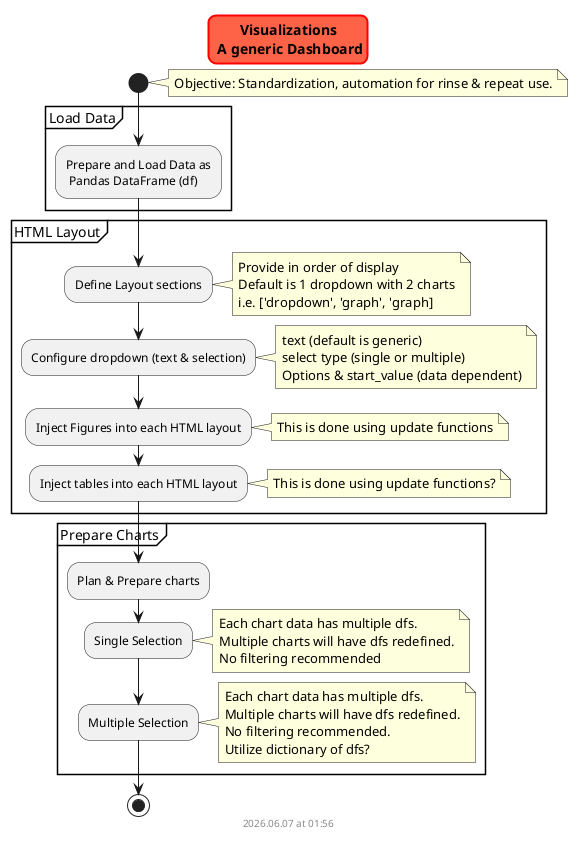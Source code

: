 @startuml visualization_architecture
skinparam titleBorderRoundCorner 15
skinparam titleBorderThickness 2
skinparam titleBorderColor red
skinparam titleBackgroundColor Tomato

title Visualizations\n A generic Dashboard

start

    note right
        Objective: Standardization, automation for rinse & repeat use.
    end note

    partition "Load Data" {

        :Prepare and Load Data as 
         Pandas DataFrame (df);

    }

    partition "HTML Layout" {


        :Define Layout sections;
            note right
                Provide in order of display
                Default is 1 dropdown with 2 charts
                i.e. ['dropdown', 'graph', 'graph]
            end note

        :Configure dropdown (text & selection);
            note right
                text (default is generic)
                select type (single or multiple)
                Options & start_value (data dependent)
            end note

        :Inject Figures into each HTML layout;
            note right
                This is done using update functions
            end note

        :Inject tables into each HTML layout;
            note right
                This is done using update functions?
            end note

    }

    partition "Prepare Charts" {
        
        :Plan & Prepare charts;

        :Single Selection;
            note right
                Each chart data has multiple dfs. 
                Multiple charts will have dfs redefined.
                No filtering recommended
            end note

        :Multiple Selection;
            note right
                Each chart data has multiple dfs.
                Multiple charts will have dfs redefined.
                No filtering recommended. 
                Utilize dictionary of dfs?
            end note

    }




stop

footer
%date("yyyy.MM.dd' at 'HH:mm")
%filename()
end footer

@enduml